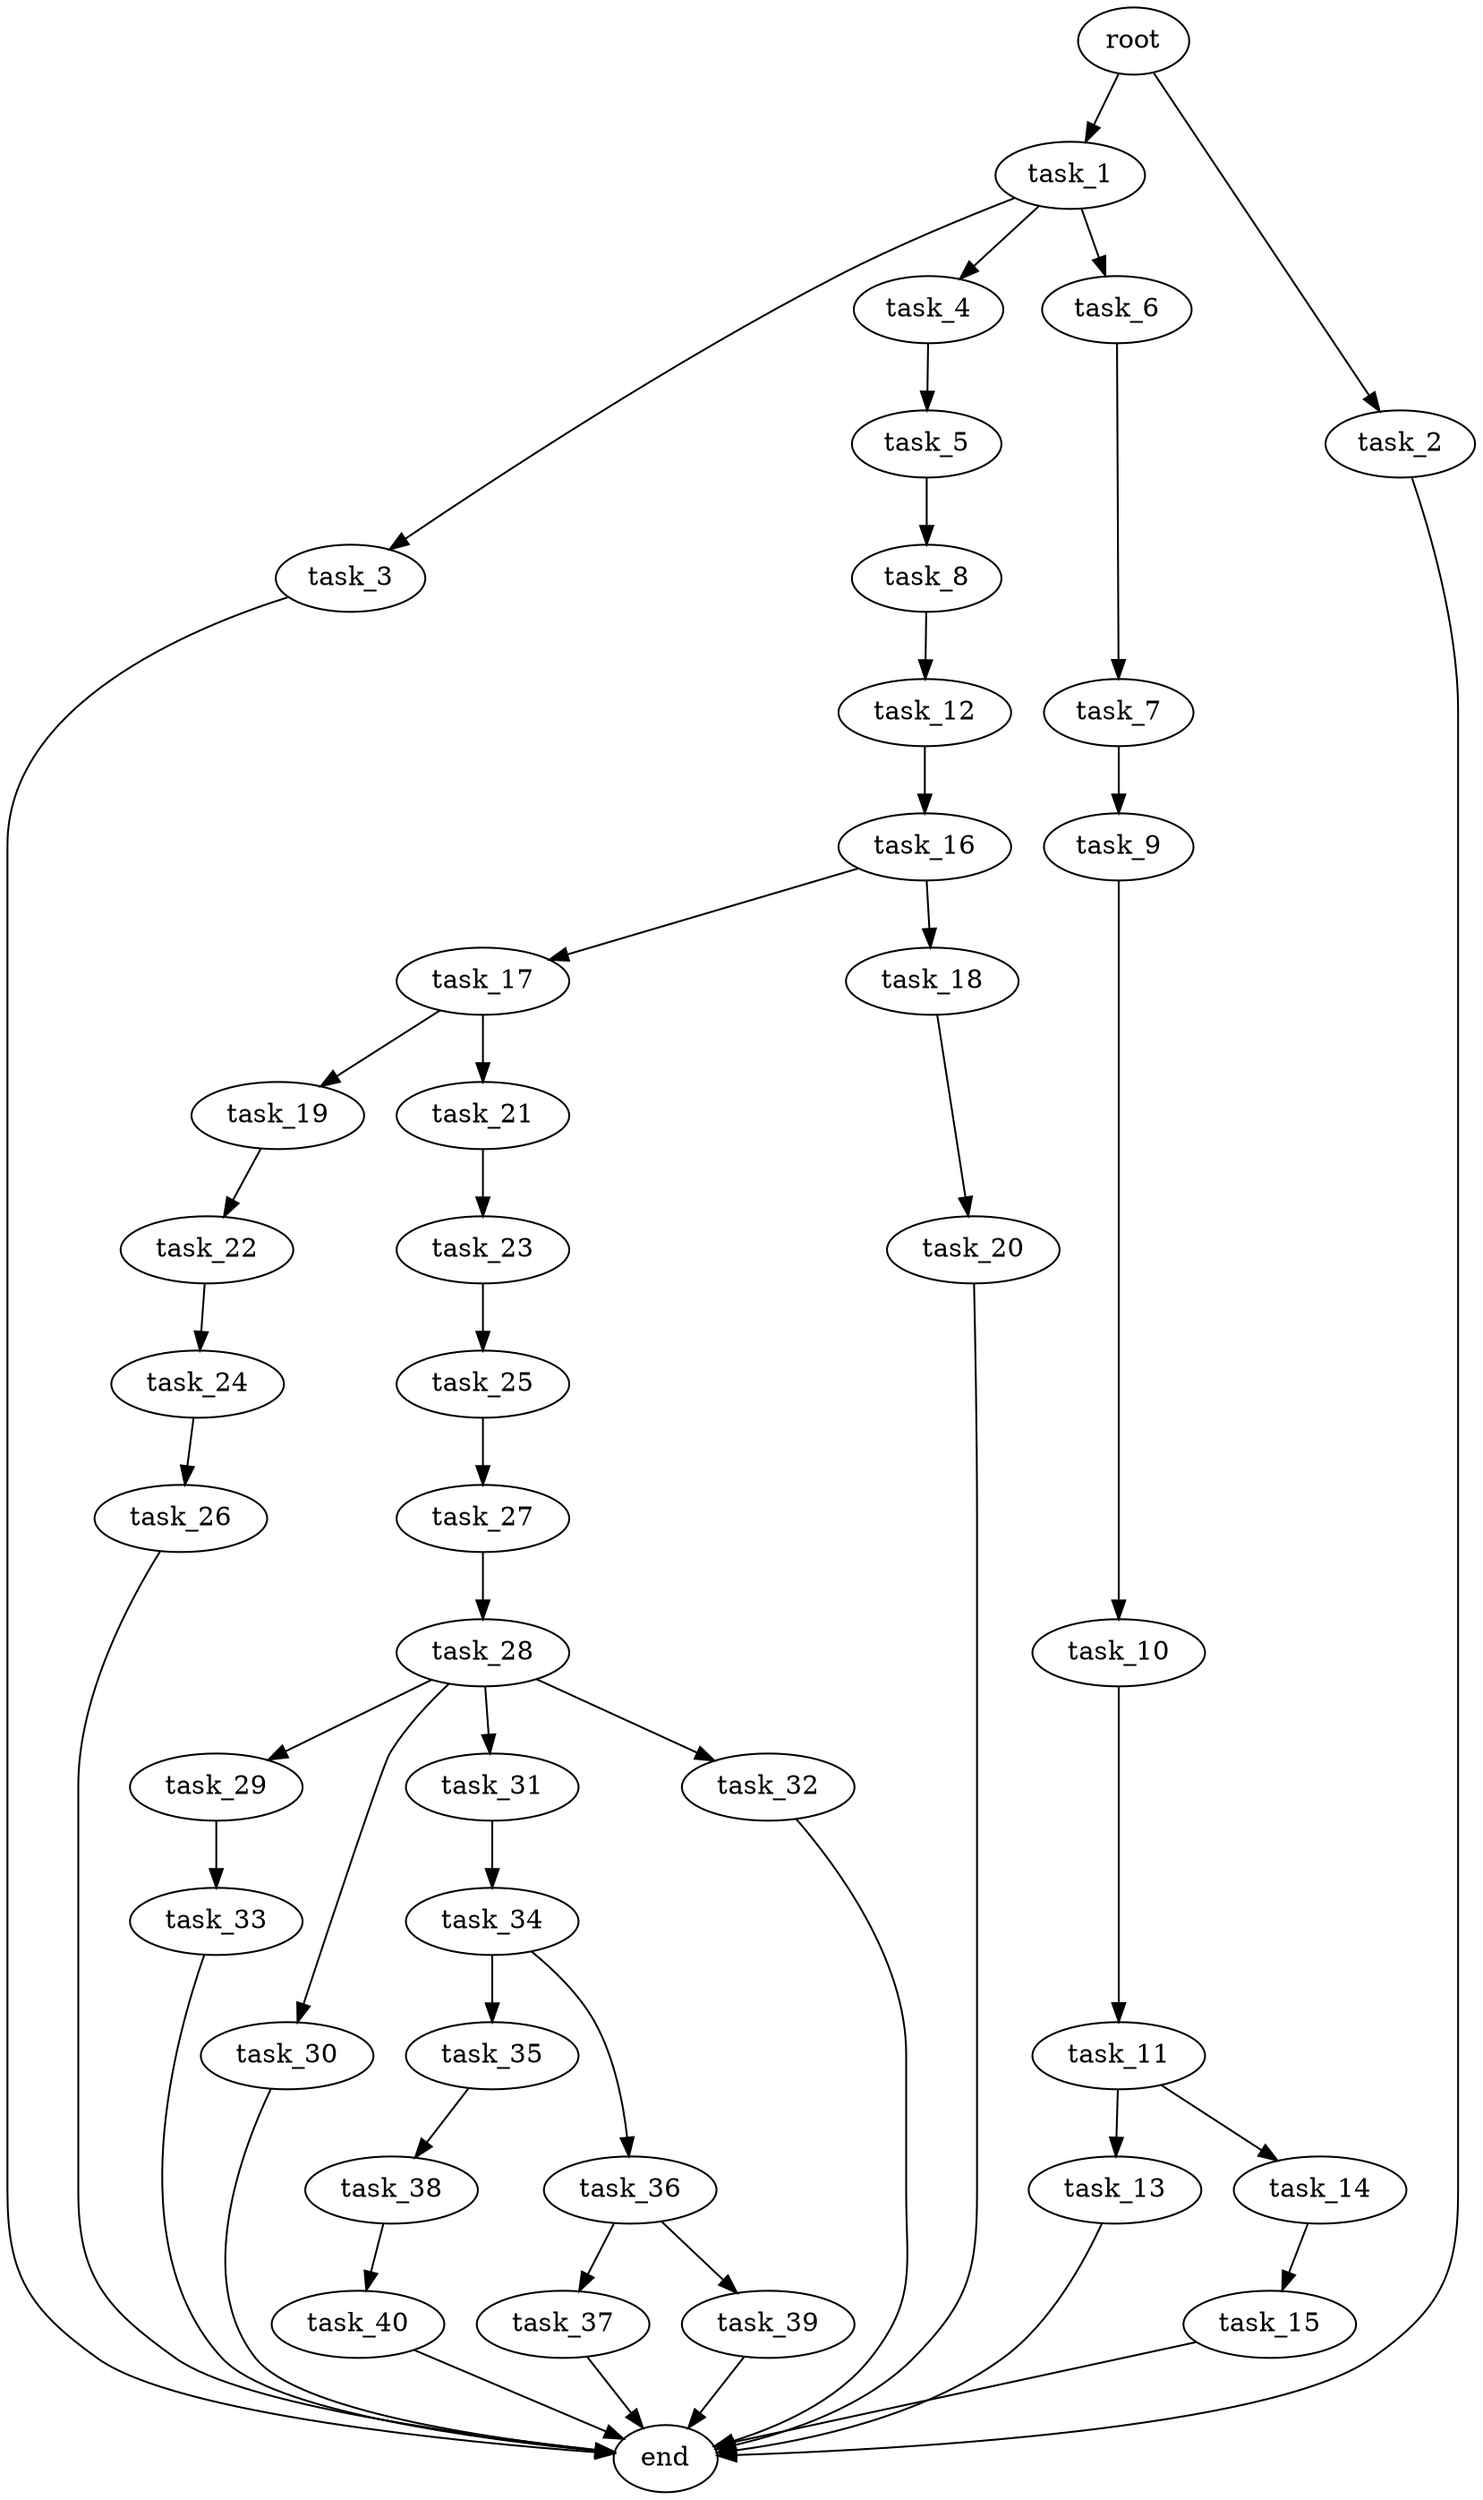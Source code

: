 digraph G {
  root [size="0.000000e+00"];
  task_1 [size="9.834295e+09"];
  task_2 [size="8.306311e+10"];
  task_3 [size="8.822986e+10"];
  task_4 [size="7.665144e+10"];
  task_5 [size="8.072517e+10"];
  task_6 [size="3.137633e+10"];
  task_7 [size="3.369188e+10"];
  task_8 [size="9.238336e+10"];
  task_9 [size="1.202739e+10"];
  task_10 [size="8.433235e+10"];
  task_11 [size="7.772409e+10"];
  task_12 [size="3.987306e+10"];
  task_13 [size="1.490371e+10"];
  task_14 [size="5.876525e+10"];
  task_15 [size="7.731675e+10"];
  task_16 [size="8.497786e+10"];
  task_17 [size="2.719743e+10"];
  task_18 [size="8.990040e+10"];
  task_19 [size="8.546515e+10"];
  task_20 [size="8.325467e+10"];
  task_21 [size="1.643290e+10"];
  task_22 [size="7.523576e+10"];
  task_23 [size="1.078082e+08"];
  task_24 [size="6.677496e+10"];
  task_25 [size="5.139472e+10"];
  task_26 [size="6.004324e+10"];
  task_27 [size="9.073483e+10"];
  task_28 [size="3.893474e+10"];
  task_29 [size="9.984436e+10"];
  task_30 [size="1.168723e+10"];
  task_31 [size="9.796526e+10"];
  task_32 [size="3.872487e+10"];
  task_33 [size="2.021385e+10"];
  task_34 [size="8.130598e+09"];
  task_35 [size="1.934136e+10"];
  task_36 [size="6.119287e+10"];
  task_37 [size="8.235782e+10"];
  task_38 [size="8.233425e+10"];
  task_39 [size="2.558278e+09"];
  task_40 [size="9.453490e+10"];
  end [size="0.000000e+00"];

  root -> task_1 [size="1.000000e-12"];
  root -> task_2 [size="1.000000e-12"];
  task_1 -> task_3 [size="8.822986e+08"];
  task_1 -> task_4 [size="7.665144e+08"];
  task_1 -> task_6 [size="3.137633e+08"];
  task_2 -> end [size="1.000000e-12"];
  task_3 -> end [size="1.000000e-12"];
  task_4 -> task_5 [size="8.072517e+08"];
  task_5 -> task_8 [size="9.238336e+08"];
  task_6 -> task_7 [size="3.369188e+08"];
  task_7 -> task_9 [size="1.202739e+08"];
  task_8 -> task_12 [size="3.987306e+08"];
  task_9 -> task_10 [size="8.433235e+08"];
  task_10 -> task_11 [size="7.772409e+08"];
  task_11 -> task_13 [size="1.490371e+08"];
  task_11 -> task_14 [size="5.876525e+08"];
  task_12 -> task_16 [size="8.497786e+08"];
  task_13 -> end [size="1.000000e-12"];
  task_14 -> task_15 [size="7.731675e+08"];
  task_15 -> end [size="1.000000e-12"];
  task_16 -> task_17 [size="2.719743e+08"];
  task_16 -> task_18 [size="8.990040e+08"];
  task_17 -> task_19 [size="8.546515e+08"];
  task_17 -> task_21 [size="1.643290e+08"];
  task_18 -> task_20 [size="8.325467e+08"];
  task_19 -> task_22 [size="7.523576e+08"];
  task_20 -> end [size="1.000000e-12"];
  task_21 -> task_23 [size="1.078082e+06"];
  task_22 -> task_24 [size="6.677496e+08"];
  task_23 -> task_25 [size="5.139472e+08"];
  task_24 -> task_26 [size="6.004324e+08"];
  task_25 -> task_27 [size="9.073483e+08"];
  task_26 -> end [size="1.000000e-12"];
  task_27 -> task_28 [size="3.893474e+08"];
  task_28 -> task_29 [size="9.984436e+08"];
  task_28 -> task_30 [size="1.168723e+08"];
  task_28 -> task_31 [size="9.796526e+08"];
  task_28 -> task_32 [size="3.872487e+08"];
  task_29 -> task_33 [size="2.021385e+08"];
  task_30 -> end [size="1.000000e-12"];
  task_31 -> task_34 [size="8.130598e+07"];
  task_32 -> end [size="1.000000e-12"];
  task_33 -> end [size="1.000000e-12"];
  task_34 -> task_35 [size="1.934136e+08"];
  task_34 -> task_36 [size="6.119287e+08"];
  task_35 -> task_38 [size="8.233425e+08"];
  task_36 -> task_37 [size="8.235782e+08"];
  task_36 -> task_39 [size="2.558278e+07"];
  task_37 -> end [size="1.000000e-12"];
  task_38 -> task_40 [size="9.453490e+08"];
  task_39 -> end [size="1.000000e-12"];
  task_40 -> end [size="1.000000e-12"];
}
